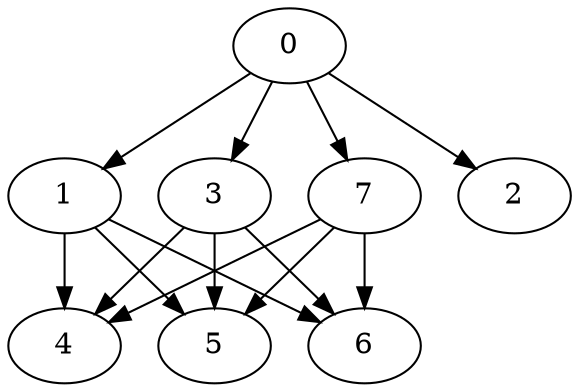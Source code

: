 digraph "OutTree-Balanced-MaxBf-3_Nodes_7_CCR_2.0_WeightType_Random" {
	0	 [Weight=5];
	1	 [Weight=6];
	0 -> 1	 [Weight=15];
	2	 [Weight=5];
	0 -> 2	 [Weight=11];
	3	 [Weight=6];
	0 -> 3	 [Weight=15];
	4	 [Weight=4];
	1 -> 4	 [Weight=19];
	5	 [Weight=7];
	1 -> 5	 [Weight=4];
	6	 [Weight=7];
	1 -> 6	 [Weight=21];
	7    [Weight=6];
	0 -> 7   [Weight=15];

	3 -> 4	 [Weight=19];
	3 -> 5	 [Weight=4];
	3 -> 6	 [Weight=21];

	7 -> 4	 [Weight=19];
	7 -> 5	 [Weight=4];
	7 -> 6	 [Weight=21];
}
